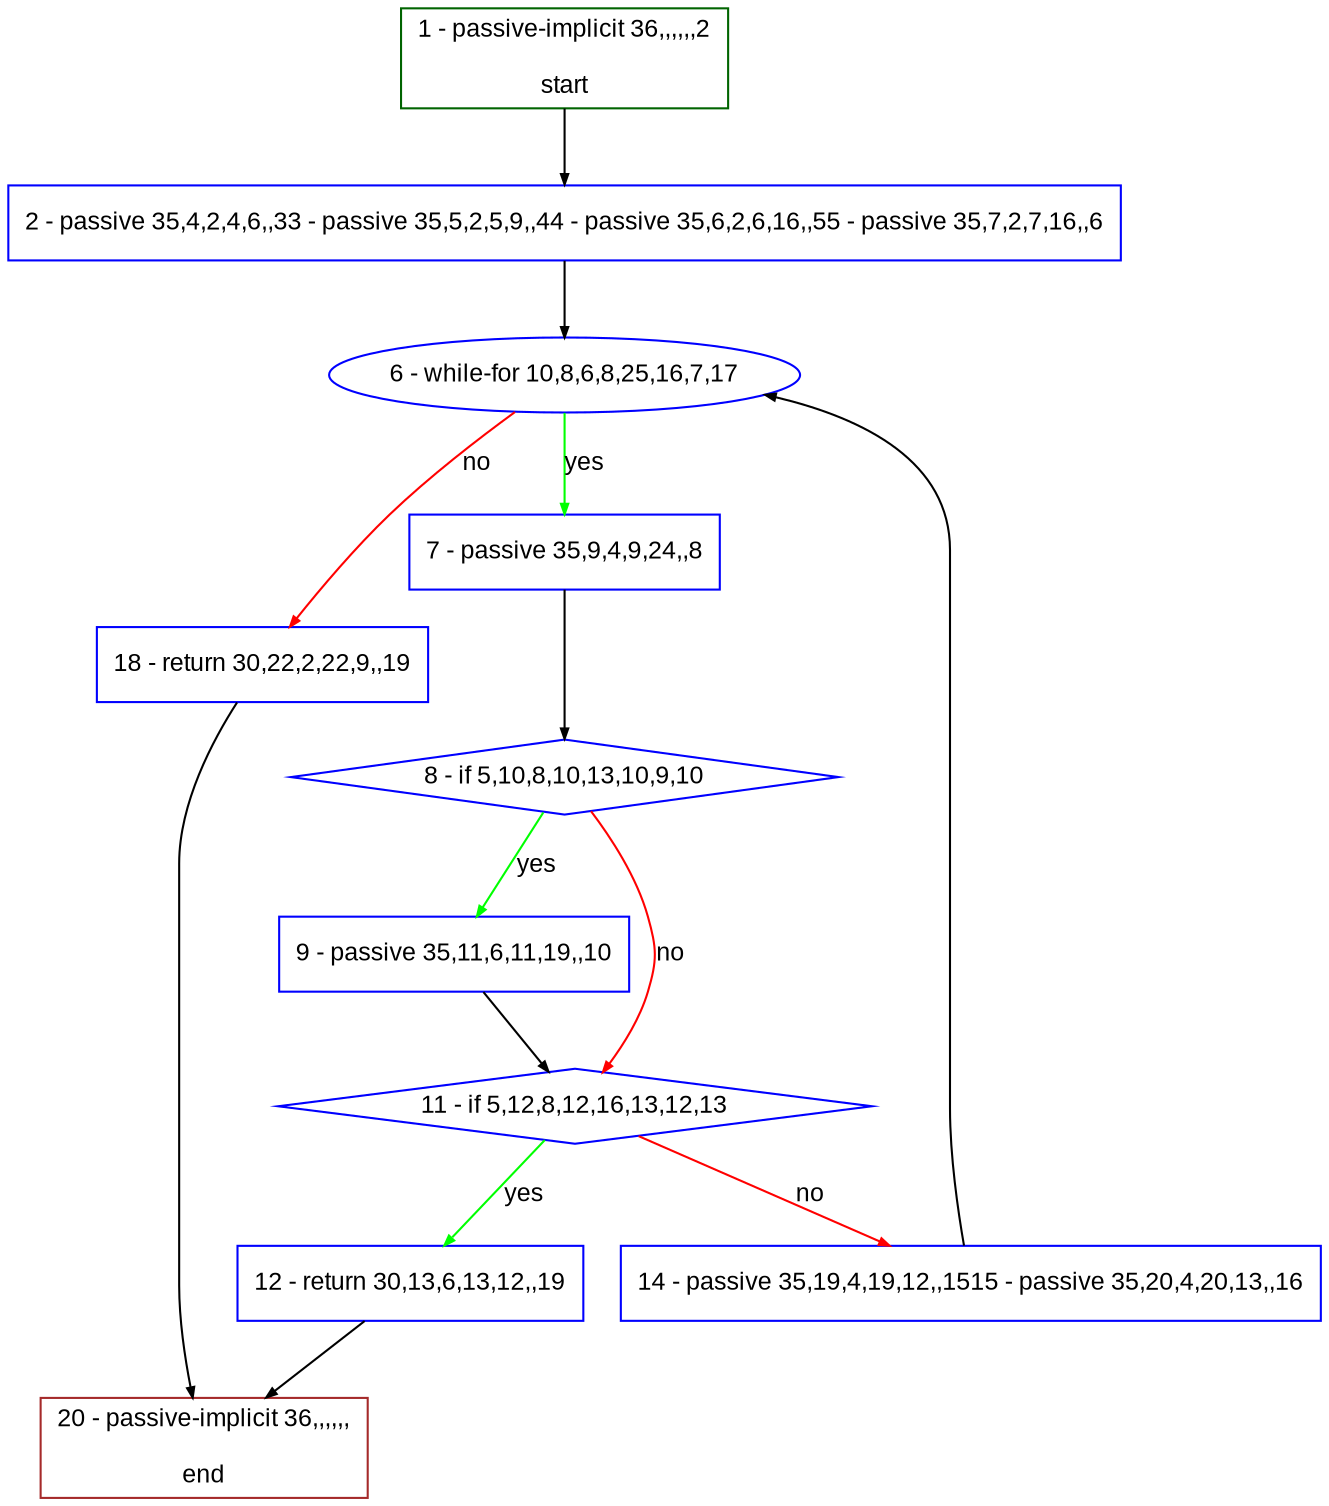digraph "" {
  graph [bgcolor="white", fillcolor="#FFFFCC", pack="true", packmode="clust", fontname="Arial", label="", fontsize="12", compound="true", style="rounded,filled"];
  node [node_initialized="no", fillcolor="white", fontname="Arial", label="", color="grey", fontsize="12", fixedsize="false", compound="true", shape="rectangle", style="filled"];
  edge [arrowtail="none", lhead="", fontcolor="black", fontname="Arial", label="", color="black", fontsize="12", arrowhead="normal", arrowsize="0.5", compound="true", ltail="", dir="forward"];
  __N1 [fillcolor="#ffffff", label="2 - passive 35,4,2,4,6,,33 - passive 35,5,2,5,9,,44 - passive 35,6,2,6,16,,55 - passive 35,7,2,7,16,,6", color="#0000ff", shape="box", style="filled"];
  __N2 [fillcolor="#ffffff", label="1 - passive-implicit 36,,,,,,2\n\nstart", color="#006400", shape="box", style="filled"];
  __N3 [fillcolor="#ffffff", label="6 - while-for 10,8,6,8,25,16,7,17", color="#0000ff", shape="oval", style="filled"];
  __N4 [fillcolor="#ffffff", label="7 - passive 35,9,4,9,24,,8", color="#0000ff", shape="box", style="filled"];
  __N5 [fillcolor="#ffffff", label="18 - return 30,22,2,22,9,,19", color="#0000ff", shape="box", style="filled"];
  __N6 [fillcolor="#ffffff", label="8 - if 5,10,8,10,13,10,9,10", color="#0000ff", shape="diamond", style="filled"];
  __N7 [fillcolor="#ffffff", label="9 - passive 35,11,6,11,19,,10", color="#0000ff", shape="box", style="filled"];
  __N8 [fillcolor="#ffffff", label="11 - if 5,12,8,12,16,13,12,13", color="#0000ff", shape="diamond", style="filled"];
  __N9 [fillcolor="#ffffff", label="12 - return 30,13,6,13,12,,19", color="#0000ff", shape="box", style="filled"];
  __N10 [fillcolor="#ffffff", label="14 - passive 35,19,4,19,12,,1515 - passive 35,20,4,20,13,,16", color="#0000ff", shape="box", style="filled"];
  __N11 [fillcolor="#ffffff", label="20 - passive-implicit 36,,,,,,\n\nend", color="#a52a2a", shape="box", style="filled"];
  __N2 -> __N1 [arrowtail="none", color="#000000", label="", arrowhead="normal", dir="forward"];
  __N1 -> __N3 [arrowtail="none", color="#000000", label="", arrowhead="normal", dir="forward"];
  __N3 -> __N4 [arrowtail="none", color="#00ff00", label="yes", arrowhead="normal", dir="forward"];
  __N3 -> __N5 [arrowtail="none", color="#ff0000", label="no", arrowhead="normal", dir="forward"];
  __N4 -> __N6 [arrowtail="none", color="#000000", label="", arrowhead="normal", dir="forward"];
  __N6 -> __N7 [arrowtail="none", color="#00ff00", label="yes", arrowhead="normal", dir="forward"];
  __N6 -> __N8 [arrowtail="none", color="#ff0000", label="no", arrowhead="normal", dir="forward"];
  __N7 -> __N8 [arrowtail="none", color="#000000", label="", arrowhead="normal", dir="forward"];
  __N8 -> __N9 [arrowtail="none", color="#00ff00", label="yes", arrowhead="normal", dir="forward"];
  __N8 -> __N10 [arrowtail="none", color="#ff0000", label="no", arrowhead="normal", dir="forward"];
  __N9 -> __N11 [arrowtail="none", color="#000000", label="", arrowhead="normal", dir="forward"];
  __N10 -> __N3 [arrowtail="none", color="#000000", label="", arrowhead="normal", dir="forward"];
  __N5 -> __N11 [arrowtail="none", color="#000000", label="", arrowhead="normal", dir="forward"];
}
